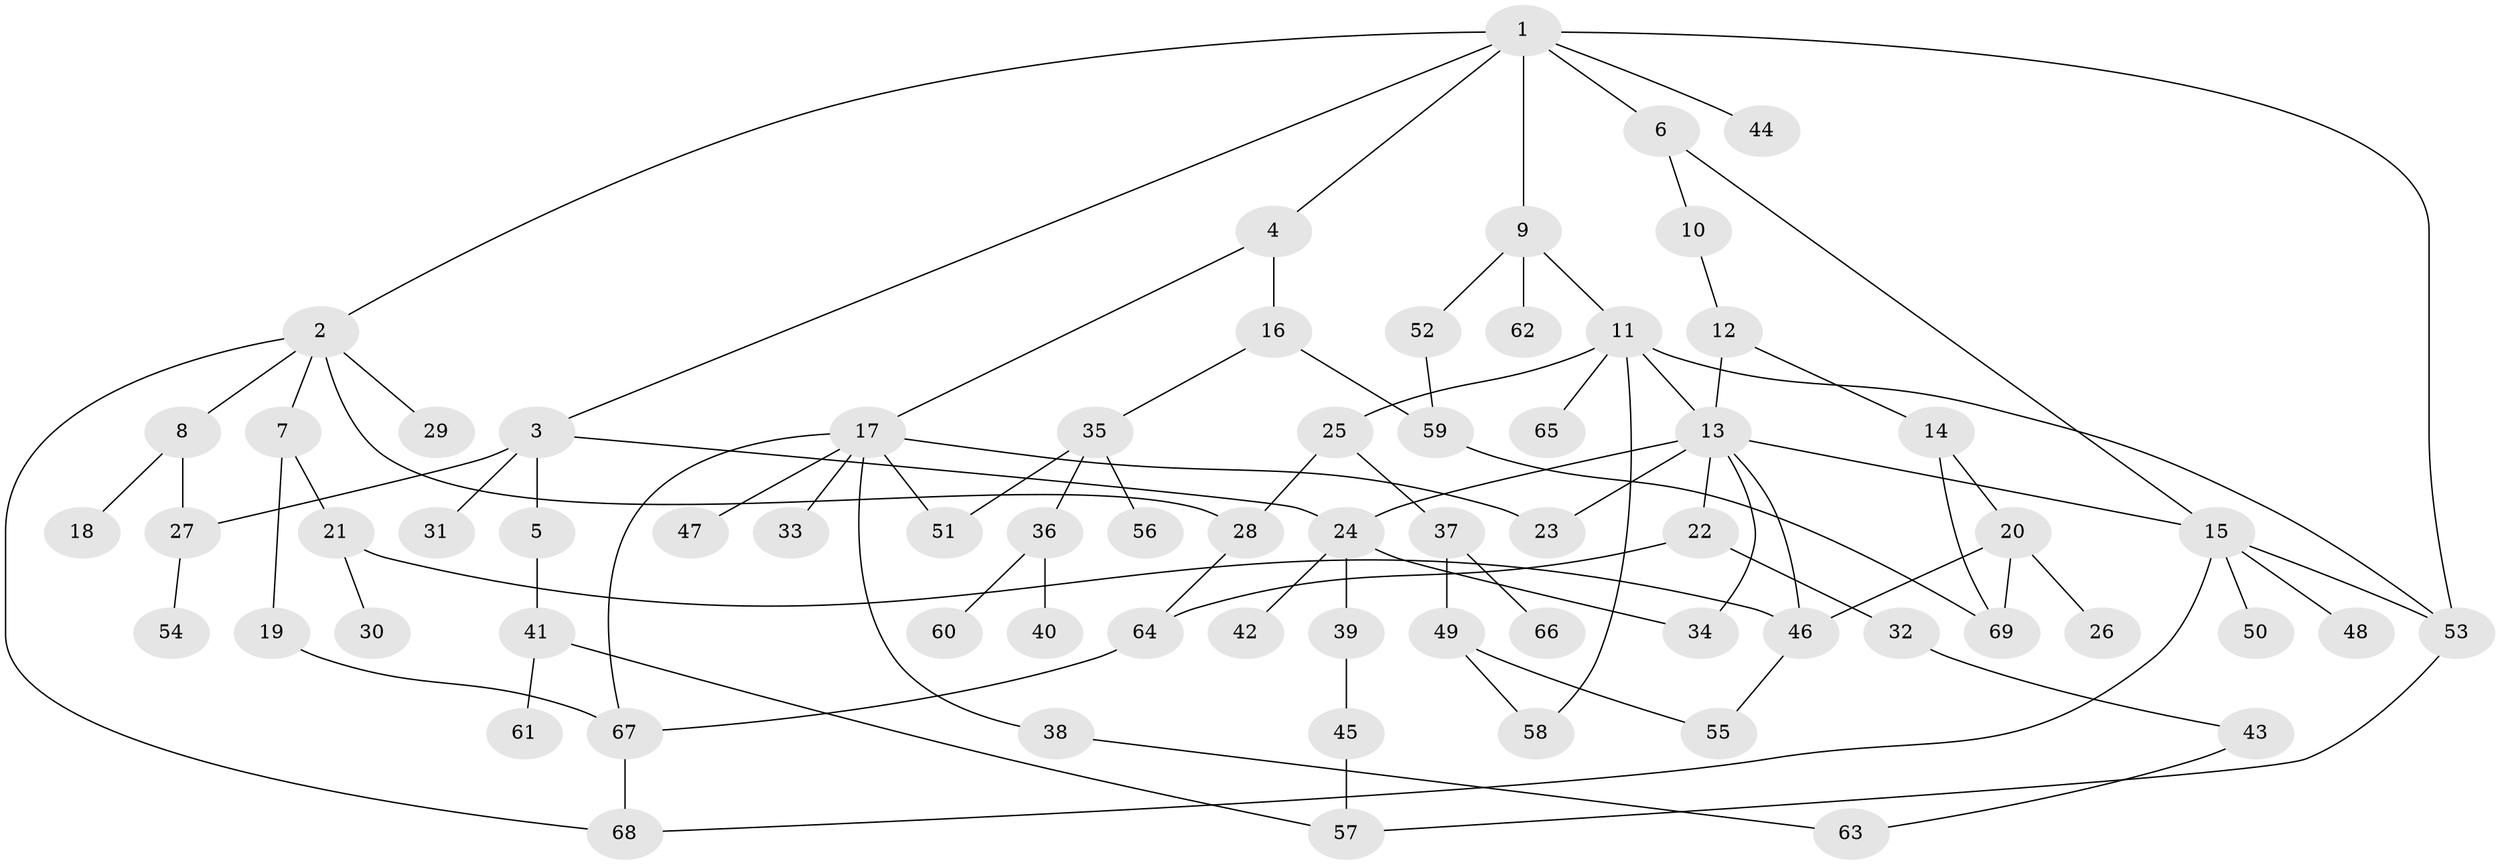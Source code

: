 // coarse degree distribution, {11: 0.05, 7: 0.05, 5: 0.2, 2: 0.25, 3: 0.2, 4: 0.05, 1: 0.2}
// Generated by graph-tools (version 1.1) at 2025/17/03/04/25 18:17:05]
// undirected, 69 vertices, 93 edges
graph export_dot {
graph [start="1"]
  node [color=gray90,style=filled];
  1;
  2;
  3;
  4;
  5;
  6;
  7;
  8;
  9;
  10;
  11;
  12;
  13;
  14;
  15;
  16;
  17;
  18;
  19;
  20;
  21;
  22;
  23;
  24;
  25;
  26;
  27;
  28;
  29;
  30;
  31;
  32;
  33;
  34;
  35;
  36;
  37;
  38;
  39;
  40;
  41;
  42;
  43;
  44;
  45;
  46;
  47;
  48;
  49;
  50;
  51;
  52;
  53;
  54;
  55;
  56;
  57;
  58;
  59;
  60;
  61;
  62;
  63;
  64;
  65;
  66;
  67;
  68;
  69;
  1 -- 2;
  1 -- 3;
  1 -- 4;
  1 -- 6;
  1 -- 9;
  1 -- 44;
  1 -- 53;
  2 -- 7;
  2 -- 8;
  2 -- 28;
  2 -- 29;
  2 -- 68;
  3 -- 5;
  3 -- 24;
  3 -- 31;
  3 -- 27;
  4 -- 16;
  4 -- 17;
  5 -- 41;
  6 -- 10;
  6 -- 15;
  7 -- 19;
  7 -- 21;
  8 -- 18;
  8 -- 27;
  9 -- 11;
  9 -- 52;
  9 -- 62;
  10 -- 12;
  11 -- 25;
  11 -- 53;
  11 -- 65;
  11 -- 13;
  11 -- 58;
  12 -- 13;
  12 -- 14;
  13 -- 15;
  13 -- 22;
  13 -- 24;
  13 -- 46;
  13 -- 23;
  13 -- 34;
  14 -- 20;
  14 -- 69;
  15 -- 48;
  15 -- 50;
  15 -- 53;
  15 -- 68;
  16 -- 35;
  16 -- 59;
  17 -- 23;
  17 -- 33;
  17 -- 38;
  17 -- 47;
  17 -- 51;
  17 -- 67;
  19 -- 67;
  20 -- 26;
  20 -- 46;
  20 -- 69;
  21 -- 30;
  21 -- 46;
  22 -- 32;
  22 -- 64;
  24 -- 34;
  24 -- 39;
  24 -- 42;
  25 -- 37;
  25 -- 28;
  27 -- 54;
  28 -- 64;
  32 -- 43;
  35 -- 36;
  35 -- 51;
  35 -- 56;
  36 -- 40;
  36 -- 60;
  37 -- 49;
  37 -- 66;
  38 -- 63;
  39 -- 45;
  41 -- 57;
  41 -- 61;
  43 -- 63;
  45 -- 57;
  46 -- 55;
  49 -- 58;
  49 -- 55;
  52 -- 59;
  53 -- 57;
  59 -- 69;
  64 -- 67;
  67 -- 68;
}
